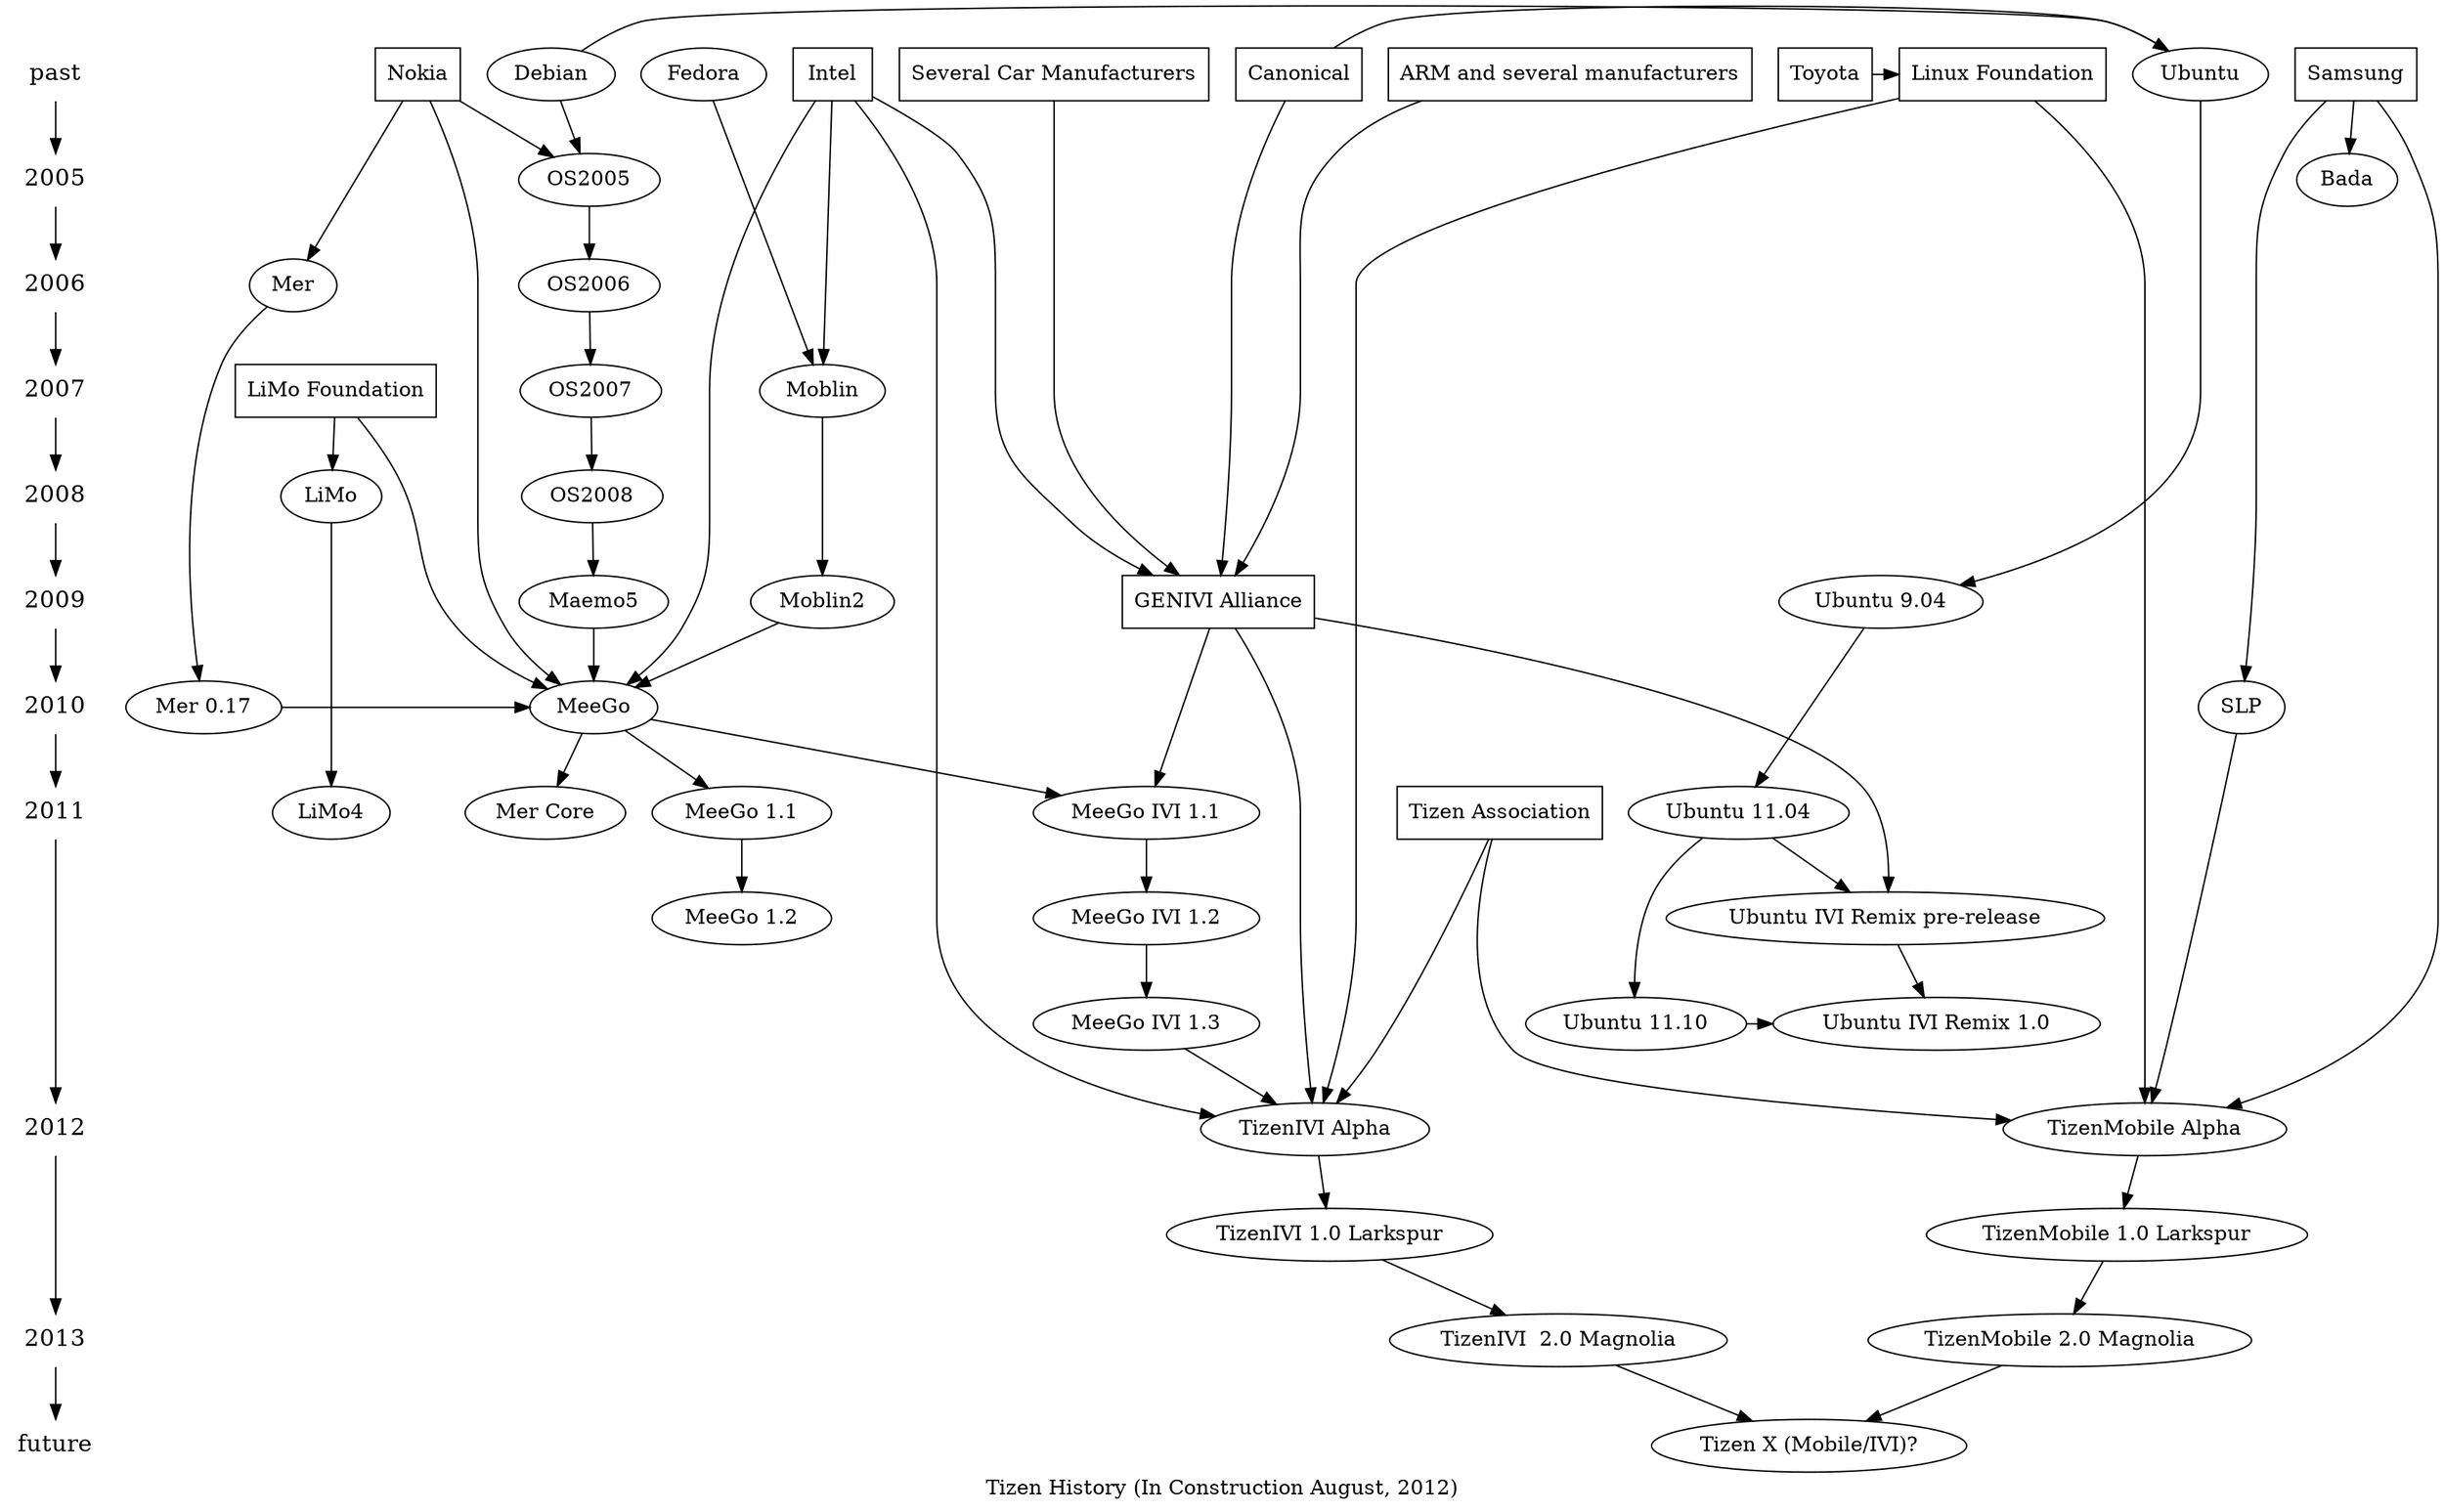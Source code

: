 digraph tizenhistory {
graph [label="Tizen History (In Construction August, 2012)"]
/*timeline*/
{
	node [shape=plaintext, fontsize=16];
	"past" -> /*1990 ->
	1991 -> 1992 -> 1993 -> 1994 -> 1995 ->
	1996 -> 1997 -> 1998 -> 1999 -> 2000 ->
	2001 -> 2002 -> 2003 -> 2004 ->*/ 2005 ->
	2006 -> 2007 -> 2008 -> 2009 -> 2010 ->
	2011 -> 2012 -> 2013 -> "future";
}

/* Organizations */
{
	node [shape=box];
	{ rank = same; "past"; "Nokia"}
	{ rank = same; "past"; "Intel"}
	{ rank = same; "past"; "Samsung"}
	{ rank = same; "past"; "ARM and several manufacturers"}
	{ rank = same; "past"; "Several Car Manufacturers"}
	{ rank = same; "past"; "Canonical"}
	{ rank = same; "past"; "Linux Foundation"}
	{ rank = same; "past"; "Toyota"}
	{ rank = same; "2007"; "LiMo Foundation"}
	{ rank = same; "2009"; "GENIVI Alliance"}
	{ rank = same; "2011"; "Tizen Association"} //?
"Toyota" -> "Linux Foundation";
"Intel" -> "GENIVI Alliance";
"Several Car Manufacturers" -> "GENIVI Alliance";
"ARM and several manufacturers" -> "GENIVI Alliance";
"Canonical" -> "GENIVI Alliance";
}

/* Technologies */
{
	node [shape=plaintext];
//	"HTML5";
}

/* OS */
{ rank = same; "past"; "Ubuntu"; "Fedora"; "Debian"}
{ rank = same; 2005; "OS2005"}
{ rank = same; 2006; "OS2006"}
{ rank = same; 2007; "OS2007"; "Moblin"}
{ rank = same; 2008; "OS2008"; "LiMo"}
{ rank = same; 2009; "Maemo5"; "Moblin2"; "Ubuntu 9.04"}
{ rank = same; 2010; "MeeGo"; "Mer 0.17"; "SLP"}
{ rank = same; 2011; "Ubuntu 11.04"; "LiMo4"}
{ rank = same; "Ubuntu 11.10"; "Ubuntu IVI Remix 1.0"}
{ rank = same; 2012; "TizenMobile Alpha"; "TizenIVI Alpha"};
{ rank = same; "TizenMobile 1.0 Larkspur"; "TizenIVI 1.0 Larkspur"}
{ rank = same; 2013; "TizenMobile 2.0 Magnolia"; "TizenIVI  2.0 Magnolia" }
	"Debian" -> "Ubuntu";
	"Debian" -> "OS2005" -> "OS2006" -> "OS2007" -> "OS2008" -> "Maemo5" -> "MeeGo";
	"Fedora" -> "Moblin" -> "Moblin2" -> "MeeGo";
	"Mer" -> "Mer 0.17" -> "MeeGo" -> "Mer Core";
	"LiMo" -> "LiMo4";
	"MeeGo" -> "MeeGo 1.1" -> "MeeGo 1.2";
	"MeeGo" -> "MeeGo IVI 1.1" -> "MeeGo IVI 1.2" -> "MeeGo IVI 1.3" -> "TizenIVI Alpha";
	"SLP" -> "TizenMobile Alpha";
	"TizenMobile Alpha" -> "TizenMobile 1.0 Larkspur" -> "TizenMobile 2.0 Magnolia" -> "Tizen X (Mobile/IVI)?";
	"TizenIVI Alpha" -> "TizenIVI 1.0 Larkspur" -> "TizenIVI  2.0 Magnolia" -> "Tizen X (Mobile/IVI)?";
	"Ubuntu" -> "Ubuntu 9.04" -> "Ubuntu 11.04" -> "Ubuntu 11.10" -> "Ubuntu IVI Remix 1.0";
	"Ubuntu 11.04" -> "Ubuntu IVI Remix pre-release" -> "Ubuntu IVI Remix 1.0";

"Canonical" -> "Ubuntu";
"Nokia" -> "OS2005";
"Intel" -> "Moblin";
"Intel" -> "MeeGo";
"Nokia" -> "Mer";
"Nokia" -> "MeeGo";
//"Toyota" -> "MeeGo IVI 1.2";
"Samsung" -> "Bada";
"Samsung" -> "SLP";
"Intel" -> "TizenIVI Alpha";
"Samsung" -> "TizenMobile Alpha";
"GENIVI Alliance" -> "MeeGo IVI 1.1";
"GENIVI Alliance" -> "TizenIVI Alpha";
"GENIVI Alliance" -> "Ubuntu IVI Remix pre-release";
"LiMo Foundation" -> "LiMo";
"LiMo Foundation" -> "MeeGo";
"Tizen Association" -> "TizenIVI Alpha";
"Tizen Association" -> "TizenMobile Alpha";
"Linux Foundation" -> "TizenIVI Alpha";
"Linux Foundation" -> "TizenMobile Alpha";
}

